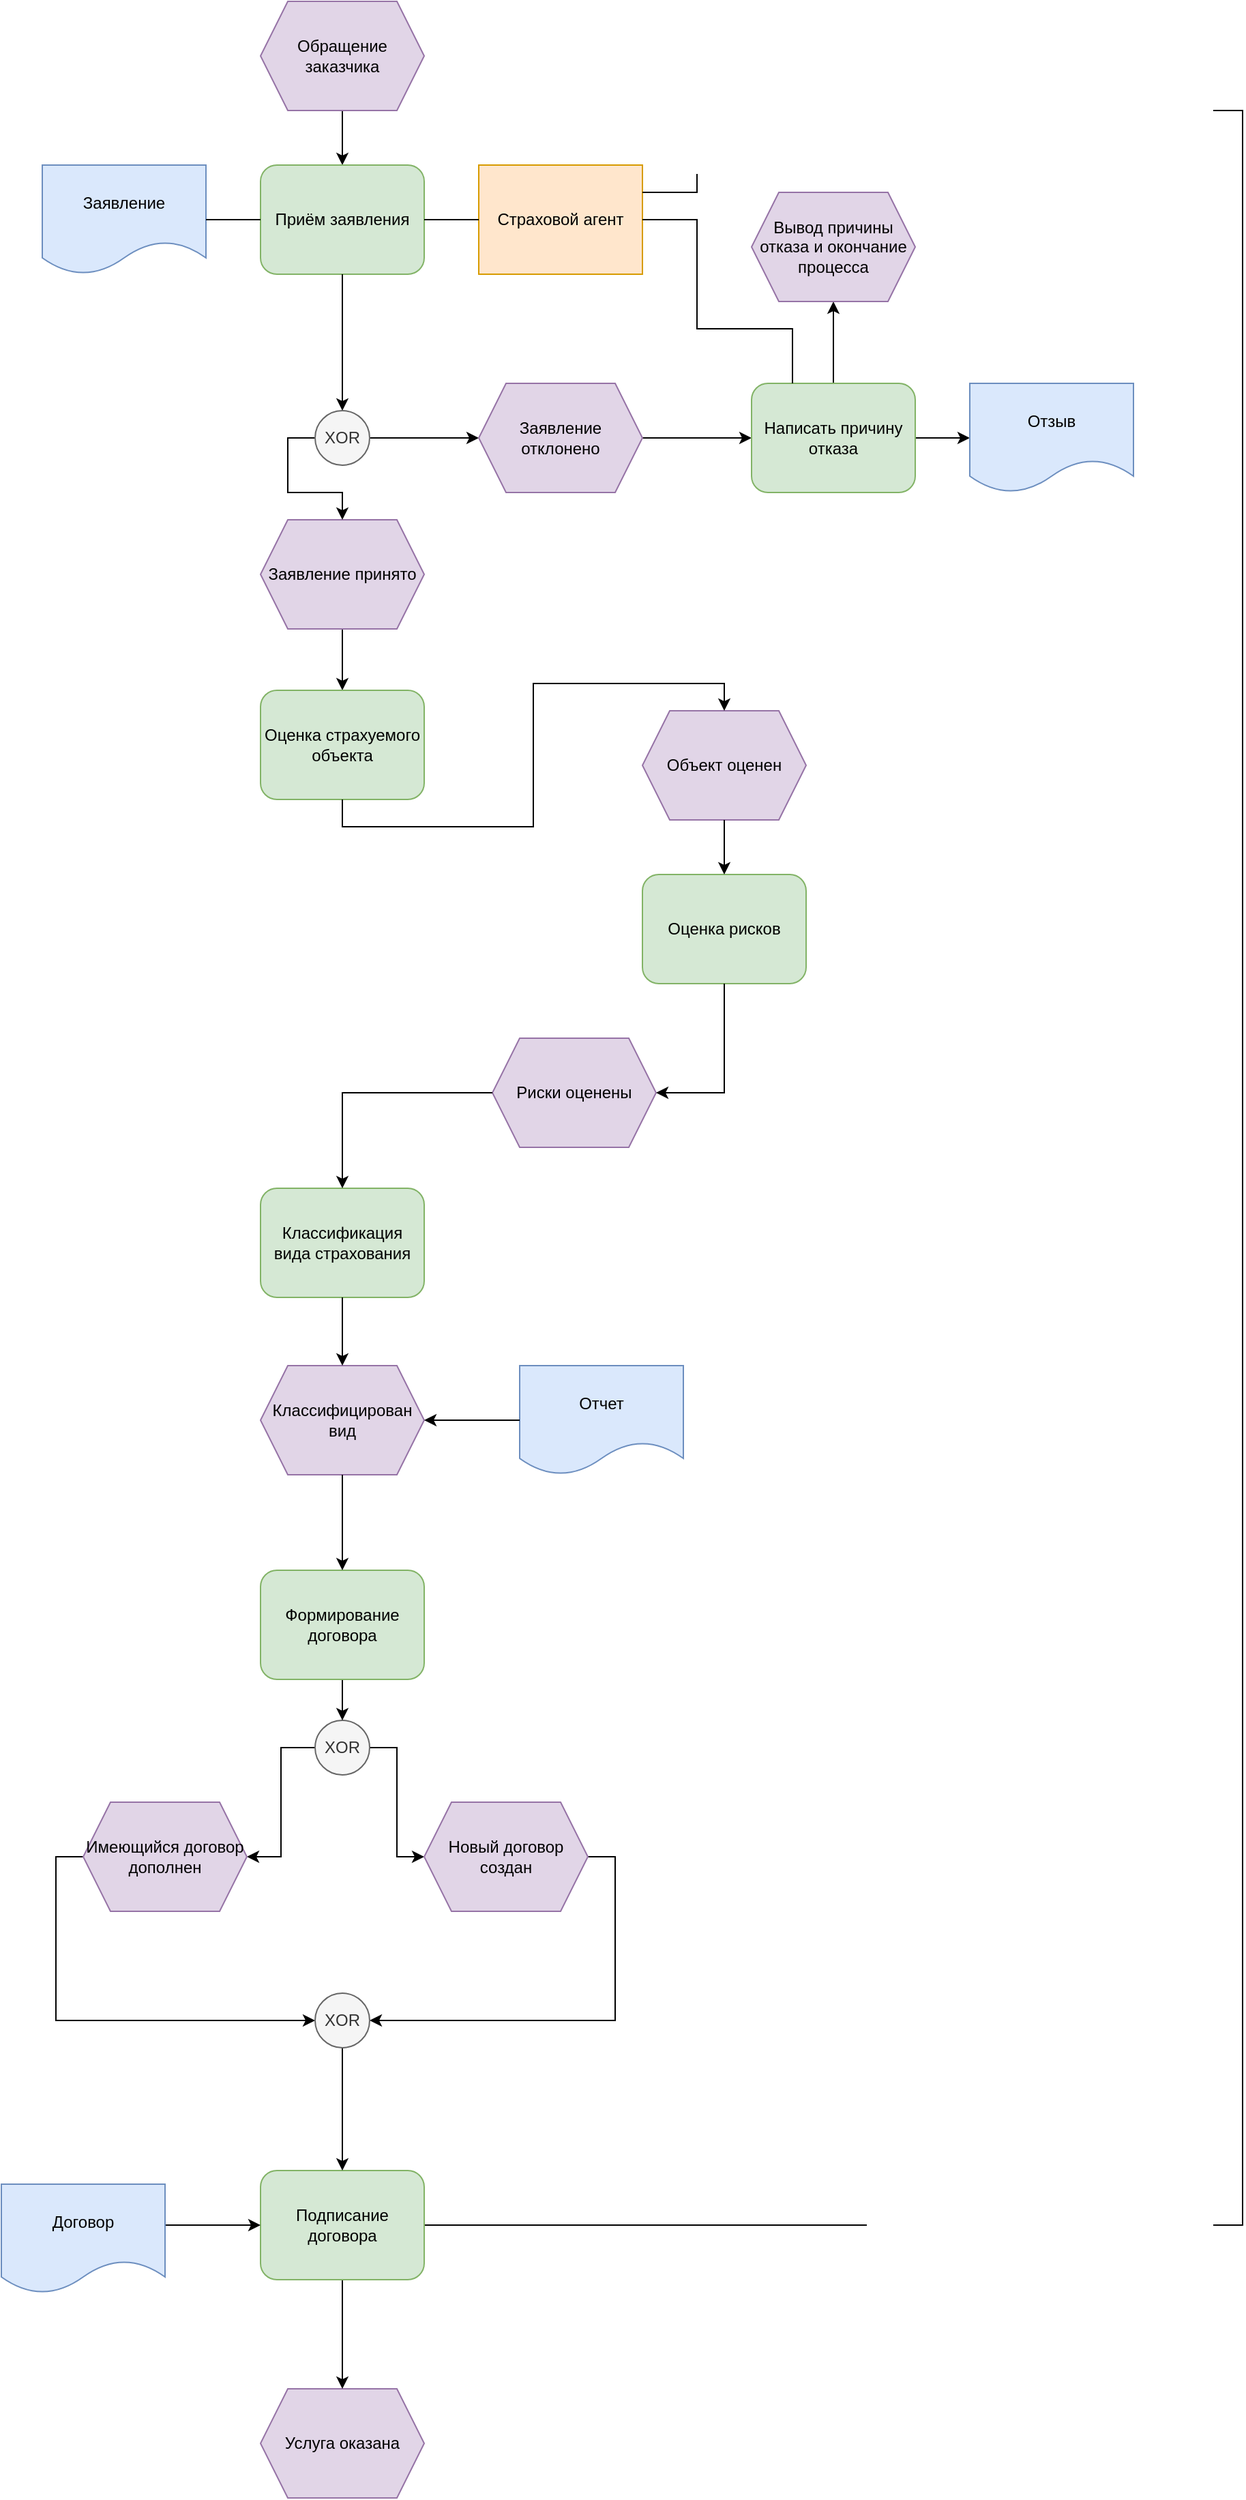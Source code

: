 <mxfile version="18.1.1" type="device"><diagram id="slk49y23ezD7N4QVil4c" name="Page-1"><mxGraphModel dx="1382" dy="764" grid="1" gridSize="10" guides="1" tooltips="1" connect="1" arrows="1" fold="1" page="1" pageScale="1" pageWidth="827" pageHeight="1169" math="0" shadow="0"><root><mxCell id="0"/><mxCell id="1" parent="0"/><mxCell id="g_u7jdzwh-Zp2Ckv1J5S-1" value="Страховой агент" style="rounded=0;whiteSpace=wrap;html=1;fillColor=#ffe6cc;strokeColor=#d79b00;" vertex="1" parent="1"><mxGeometry x="480" y="200" width="120" height="80" as="geometry"/></mxCell><mxCell id="g_u7jdzwh-Zp2Ckv1J5S-2" style="edgeStyle=orthogonalEdgeStyle;rounded=0;orthogonalLoop=1;jettySize=auto;html=1;exitX=0.5;exitY=1;exitDx=0;exitDy=0;entryX=0.5;entryY=0;entryDx=0;entryDy=0;" edge="1" parent="1" source="g_u7jdzwh-Zp2Ckv1J5S-3" target="g_u7jdzwh-Zp2Ckv1J5S-4"><mxGeometry relative="1" as="geometry"/></mxCell><mxCell id="g_u7jdzwh-Zp2Ckv1J5S-3" value="Обращение &lt;br&gt;заказчика" style="shape=hexagon;perimeter=hexagonPerimeter2;whiteSpace=wrap;html=1;fixedSize=1;fillColor=#e1d5e7;strokeColor=#9673a6;" vertex="1" parent="1"><mxGeometry x="320" y="80" width="120" height="80" as="geometry"/></mxCell><mxCell id="g_u7jdzwh-Zp2Ckv1J5S-4" value="Приём заявления" style="rounded=1;whiteSpace=wrap;html=1;fillColor=#d5e8d4;strokeColor=#82b366;" vertex="1" parent="1"><mxGeometry x="320" y="200" width="120" height="80" as="geometry"/></mxCell><mxCell id="g_u7jdzwh-Zp2Ckv1J5S-5" value="" style="endArrow=none;html=1;rounded=0;exitX=0;exitY=0.5;exitDx=0;exitDy=0;entryX=1;entryY=0.5;entryDx=0;entryDy=0;" edge="1" parent="1" source="g_u7jdzwh-Zp2Ckv1J5S-1" target="g_u7jdzwh-Zp2Ckv1J5S-4"><mxGeometry width="50" height="50" relative="1" as="geometry"><mxPoint x="320" y="380" as="sourcePoint"/><mxPoint x="440" y="240" as="targetPoint"/></mxGeometry></mxCell><mxCell id="g_u7jdzwh-Zp2Ckv1J5S-6" style="edgeStyle=orthogonalEdgeStyle;rounded=0;orthogonalLoop=1;jettySize=auto;html=1;exitX=0.5;exitY=1;exitDx=0;exitDy=0;entryX=0.5;entryY=0;entryDx=0;entryDy=0;" edge="1" parent="1" source="g_u7jdzwh-Zp2Ckv1J5S-4" target="g_u7jdzwh-Zp2Ckv1J5S-13"><mxGeometry relative="1" as="geometry"><mxPoint x="380" y="520.0" as="sourcePoint"/></mxGeometry></mxCell><mxCell id="g_u7jdzwh-Zp2Ckv1J5S-7" value="Заявление" style="shape=document;whiteSpace=wrap;html=1;boundedLbl=1;fillColor=#dae8fc;strokeColor=#6c8ebf;" vertex="1" parent="1"><mxGeometry x="160" y="200" width="120" height="80" as="geometry"/></mxCell><mxCell id="g_u7jdzwh-Zp2Ckv1J5S-8" value="" style="endArrow=none;html=1;rounded=0;entryX=0;entryY=0.5;entryDx=0;entryDy=0;exitX=1;exitY=0.5;exitDx=0;exitDy=0;" edge="1" parent="1" source="g_u7jdzwh-Zp2Ckv1J5S-7" target="g_u7jdzwh-Zp2Ckv1J5S-4"><mxGeometry width="50" height="50" relative="1" as="geometry"><mxPoint x="240" y="370" as="sourcePoint"/><mxPoint x="290" y="320" as="targetPoint"/></mxGeometry></mxCell><mxCell id="g_u7jdzwh-Zp2Ckv1J5S-9" value="" style="edgeStyle=orthogonalEdgeStyle;rounded=0;orthogonalLoop=1;jettySize=auto;html=1;entryX=0.5;entryY=0;entryDx=0;entryDy=0;" edge="1" parent="1" source="g_u7jdzwh-Zp2Ckv1J5S-10" target="g_u7jdzwh-Zp2Ckv1J5S-25"><mxGeometry relative="1" as="geometry"><mxPoint x="380" y="585.0" as="targetPoint"/></mxGeometry></mxCell><mxCell id="g_u7jdzwh-Zp2Ckv1J5S-10" value="Заявление принято" style="shape=hexagon;perimeter=hexagonPerimeter2;whiteSpace=wrap;html=1;fixedSize=1;fillColor=#e1d5e7;strokeColor=#9673a6;" vertex="1" parent="1"><mxGeometry x="320" y="460" width="120" height="80" as="geometry"/></mxCell><mxCell id="g_u7jdzwh-Zp2Ckv1J5S-11" style="edgeStyle=orthogonalEdgeStyle;rounded=0;orthogonalLoop=1;jettySize=auto;html=1;exitX=0;exitY=0.5;exitDx=0;exitDy=0;entryX=0.5;entryY=0;entryDx=0;entryDy=0;" edge="1" parent="1" source="g_u7jdzwh-Zp2Ckv1J5S-13" target="g_u7jdzwh-Zp2Ckv1J5S-10"><mxGeometry relative="1" as="geometry"/></mxCell><mxCell id="g_u7jdzwh-Zp2Ckv1J5S-12" style="edgeStyle=orthogonalEdgeStyle;rounded=0;orthogonalLoop=1;jettySize=auto;html=1;exitX=1;exitY=0.5;exitDx=0;exitDy=0;entryX=0;entryY=0.5;entryDx=0;entryDy=0;" edge="1" parent="1" source="g_u7jdzwh-Zp2Ckv1J5S-13" target="g_u7jdzwh-Zp2Ckv1J5S-15"><mxGeometry relative="1" as="geometry"><mxPoint x="500" y="590" as="targetPoint"/></mxGeometry></mxCell><mxCell id="g_u7jdzwh-Zp2Ckv1J5S-13" value="XOR" style="ellipse;whiteSpace=wrap;html=1;aspect=fixed;fillColor=#f5f5f5;fontColor=#333333;strokeColor=#666666;" vertex="1" parent="1"><mxGeometry x="360" y="380" width="40" height="40" as="geometry"/></mxCell><mxCell id="g_u7jdzwh-Zp2Ckv1J5S-14" style="edgeStyle=orthogonalEdgeStyle;rounded=0;orthogonalLoop=1;jettySize=auto;html=1;exitX=1;exitY=0.5;exitDx=0;exitDy=0;entryX=0;entryY=0.5;entryDx=0;entryDy=0;" edge="1" parent="1" source="g_u7jdzwh-Zp2Ckv1J5S-15" target="g_u7jdzwh-Zp2Ckv1J5S-18"><mxGeometry relative="1" as="geometry"/></mxCell><mxCell id="g_u7jdzwh-Zp2Ckv1J5S-15" value="Заявление отклонено" style="shape=hexagon;perimeter=hexagonPerimeter2;whiteSpace=wrap;html=1;fixedSize=1;fillColor=#e1d5e7;strokeColor=#9673a6;" vertex="1" parent="1"><mxGeometry x="480" y="360" width="120" height="80" as="geometry"/></mxCell><mxCell id="g_u7jdzwh-Zp2Ckv1J5S-16" style="edgeStyle=orthogonalEdgeStyle;rounded=0;orthogonalLoop=1;jettySize=auto;html=1;exitX=1;exitY=0.5;exitDx=0;exitDy=0;entryX=0;entryY=0.5;entryDx=0;entryDy=0;" edge="1" parent="1" source="g_u7jdzwh-Zp2Ckv1J5S-18" target="g_u7jdzwh-Zp2Ckv1J5S-19"><mxGeometry relative="1" as="geometry"><mxPoint x="827" y="590" as="targetPoint"/></mxGeometry></mxCell><mxCell id="g_u7jdzwh-Zp2Ckv1J5S-17" style="edgeStyle=orthogonalEdgeStyle;rounded=0;orthogonalLoop=1;jettySize=auto;html=1;exitX=0.5;exitY=0;exitDx=0;exitDy=0;entryX=0.5;entryY=1;entryDx=0;entryDy=0;" edge="1" parent="1" source="g_u7jdzwh-Zp2Ckv1J5S-18" target="g_u7jdzwh-Zp2Ckv1J5S-20"><mxGeometry relative="1" as="geometry"/></mxCell><mxCell id="g_u7jdzwh-Zp2Ckv1J5S-18" value="Написать причину отказа" style="rounded=1;whiteSpace=wrap;html=1;fillColor=#d5e8d4;strokeColor=#82b366;" vertex="1" parent="1"><mxGeometry x="680" y="360" width="120" height="80" as="geometry"/></mxCell><mxCell id="g_u7jdzwh-Zp2Ckv1J5S-19" value="Отзыв" style="shape=document;whiteSpace=wrap;html=1;boundedLbl=1;fillColor=#dae8fc;strokeColor=#6c8ebf;" vertex="1" parent="1"><mxGeometry x="840" y="360" width="120" height="80" as="geometry"/></mxCell><mxCell id="g_u7jdzwh-Zp2Ckv1J5S-20" value="&lt;span&gt;Вывод причины отказа и окончание&lt;/span&gt;&lt;br&gt;&lt;span&gt;процесса&lt;/span&gt;" style="shape=hexagon;perimeter=hexagonPerimeter2;whiteSpace=wrap;html=1;fixedSize=1;fillColor=#e1d5e7;strokeColor=#9673a6;" vertex="1" parent="1"><mxGeometry x="680" y="220" width="120" height="80" as="geometry"/></mxCell><mxCell id="g_u7jdzwh-Zp2Ckv1J5S-21" style="edgeStyle=orthogonalEdgeStyle;rounded=0;orthogonalLoop=1;jettySize=auto;html=1;exitX=1;exitY=0.5;exitDx=0;exitDy=0;entryX=0;entryY=0.5;entryDx=0;entryDy=0;" edge="1" parent="1" source="g_u7jdzwh-Zp2Ckv1J5S-23" target="g_u7jdzwh-Zp2Ckv1J5S-37"><mxGeometry relative="1" as="geometry"><mxPoint x="430" y="1440" as="targetPoint"/></mxGeometry></mxCell><mxCell id="g_u7jdzwh-Zp2Ckv1J5S-22" style="edgeStyle=orthogonalEdgeStyle;rounded=0;orthogonalLoop=1;jettySize=auto;html=1;exitX=0;exitY=0.5;exitDx=0;exitDy=0;entryX=1;entryY=0.5;entryDx=0;entryDy=0;" edge="1" parent="1" source="g_u7jdzwh-Zp2Ckv1J5S-23" target="g_u7jdzwh-Zp2Ckv1J5S-35"><mxGeometry relative="1" as="geometry"/></mxCell><mxCell id="g_u7jdzwh-Zp2Ckv1J5S-23" value="XOR" style="ellipse;whiteSpace=wrap;html=1;aspect=fixed;fillColor=#f5f5f5;fontColor=#333333;strokeColor=#666666;" vertex="1" parent="1"><mxGeometry x="360" y="1340" width="40" height="40" as="geometry"/></mxCell><mxCell id="g_u7jdzwh-Zp2Ckv1J5S-24" value="" style="endArrow=none;html=1;rounded=0;exitX=0.25;exitY=0;exitDx=0;exitDy=0;entryX=1;entryY=0.5;entryDx=0;entryDy=0;" edge="1" parent="1" source="g_u7jdzwh-Zp2Ckv1J5S-18" target="g_u7jdzwh-Zp2Ckv1J5S-1"><mxGeometry width="50" height="50" relative="1" as="geometry"><mxPoint x="490" y="250" as="sourcePoint"/><mxPoint x="450" y="250" as="targetPoint"/><Array as="points"><mxPoint x="710" y="320"/><mxPoint x="640" y="320"/><mxPoint x="640" y="240"/></Array></mxGeometry></mxCell><mxCell id="g_u7jdzwh-Zp2Ckv1J5S-25" value="Оценка страхуемого объекта" style="rounded=1;whiteSpace=wrap;html=1;fillColor=#d5e8d4;strokeColor=#82b366;" vertex="1" parent="1"><mxGeometry x="320" y="585" width="120" height="80" as="geometry"/></mxCell><mxCell id="g_u7jdzwh-Zp2Ckv1J5S-26" value="Объект оценен" style="shape=hexagon;perimeter=hexagonPerimeter2;whiteSpace=wrap;html=1;fixedSize=1;fillColor=#e1d5e7;strokeColor=#9673a6;" vertex="1" parent="1"><mxGeometry x="600" y="600" width="120" height="80" as="geometry"/></mxCell><mxCell id="g_u7jdzwh-Zp2Ckv1J5S-27" value="Оценка рисков" style="rounded=1;whiteSpace=wrap;html=1;fillColor=#d5e8d4;strokeColor=#82b366;" vertex="1" parent="1"><mxGeometry x="600" y="720" width="120" height="80" as="geometry"/></mxCell><mxCell id="g_u7jdzwh-Zp2Ckv1J5S-28" value="Риски оценены" style="shape=hexagon;perimeter=hexagonPerimeter2;whiteSpace=wrap;html=1;fixedSize=1;fillColor=#e1d5e7;strokeColor=#9673a6;" vertex="1" parent="1"><mxGeometry x="490" y="840" width="120" height="80" as="geometry"/></mxCell><mxCell id="g_u7jdzwh-Zp2Ckv1J5S-29" value="Классификация вида страхования" style="rounded=1;whiteSpace=wrap;html=1;fillColor=#d5e8d4;strokeColor=#82b366;" vertex="1" parent="1"><mxGeometry x="320" y="950" width="120" height="80" as="geometry"/></mxCell><mxCell id="g_u7jdzwh-Zp2Ckv1J5S-30" value="Классифицирован вид" style="shape=hexagon;perimeter=hexagonPerimeter2;whiteSpace=wrap;html=1;fixedSize=1;fillColor=#e1d5e7;strokeColor=#9673a6;" vertex="1" parent="1"><mxGeometry x="320" y="1080" width="120" height="80" as="geometry"/></mxCell><mxCell id="g_u7jdzwh-Zp2Ckv1J5S-31" value="Отчет" style="shape=document;whiteSpace=wrap;html=1;boundedLbl=1;fillColor=#dae8fc;strokeColor=#6c8ebf;" vertex="1" parent="1"><mxGeometry x="510" y="1080" width="120" height="80" as="geometry"/></mxCell><mxCell id="g_u7jdzwh-Zp2Ckv1J5S-32" style="edgeStyle=orthogonalEdgeStyle;rounded=0;orthogonalLoop=1;jettySize=auto;html=1;exitX=0.5;exitY=1;exitDx=0;exitDy=0;entryX=0.5;entryY=0;entryDx=0;entryDy=0;" edge="1" parent="1" source="g_u7jdzwh-Zp2Ckv1J5S-33" target="g_u7jdzwh-Zp2Ckv1J5S-23"><mxGeometry relative="1" as="geometry"/></mxCell><mxCell id="g_u7jdzwh-Zp2Ckv1J5S-33" value="Формирование договора" style="rounded=1;whiteSpace=wrap;html=1;fillColor=#d5e8d4;strokeColor=#82b366;" vertex="1" parent="1"><mxGeometry x="320" y="1230" width="120" height="80" as="geometry"/></mxCell><mxCell id="g_u7jdzwh-Zp2Ckv1J5S-34" style="edgeStyle=orthogonalEdgeStyle;rounded=0;orthogonalLoop=1;jettySize=auto;html=1;exitX=0;exitY=0.5;exitDx=0;exitDy=0;entryX=0;entryY=0.5;entryDx=0;entryDy=0;" edge="1" parent="1" source="g_u7jdzwh-Zp2Ckv1J5S-35" target="g_u7jdzwh-Zp2Ckv1J5S-54"><mxGeometry relative="1" as="geometry"/></mxCell><mxCell id="g_u7jdzwh-Zp2Ckv1J5S-35" value="Имеющийся договор дополнен" style="shape=hexagon;perimeter=hexagonPerimeter2;whiteSpace=wrap;html=1;fixedSize=1;fillColor=#e1d5e7;strokeColor=#9673a6;" vertex="1" parent="1"><mxGeometry x="190" y="1400" width="120" height="80" as="geometry"/></mxCell><mxCell id="g_u7jdzwh-Zp2Ckv1J5S-36" style="edgeStyle=orthogonalEdgeStyle;rounded=0;orthogonalLoop=1;jettySize=auto;html=1;exitX=1;exitY=0.5;exitDx=0;exitDy=0;entryX=1;entryY=0.5;entryDx=0;entryDy=0;" edge="1" parent="1" source="g_u7jdzwh-Zp2Ckv1J5S-37" target="g_u7jdzwh-Zp2Ckv1J5S-54"><mxGeometry relative="1" as="geometry"><mxPoint x="500" y="1570" as="targetPoint"/></mxGeometry></mxCell><mxCell id="g_u7jdzwh-Zp2Ckv1J5S-37" value="Новый договор создан" style="shape=hexagon;perimeter=hexagonPerimeter2;whiteSpace=wrap;html=1;fixedSize=1;fillColor=#e1d5e7;strokeColor=#9673a6;" vertex="1" parent="1"><mxGeometry x="440" y="1400" width="120" height="80" as="geometry"/></mxCell><mxCell id="g_u7jdzwh-Zp2Ckv1J5S-40" value="" style="endArrow=none;html=1;rounded=0;entryX=1;entryY=0.25;entryDx=0;entryDy=0;exitX=1;exitY=0.5;exitDx=0;exitDy=0;" edge="1" parent="1" source="g_u7jdzwh-Zp2Ckv1J5S-43" target="g_u7jdzwh-Zp2Ckv1J5S-1"><mxGeometry width="50" height="50" relative="1" as="geometry"><mxPoint x="1040" y="1360" as="sourcePoint"/><mxPoint x="450" y="250" as="targetPoint"/><Array as="points"><mxPoint x="590" y="1710"/><mxPoint x="870" y="1710"/><mxPoint x="1040" y="1710"/><mxPoint x="1040" y="1270"/><mxPoint x="1040" y="160"/><mxPoint x="640" y="160"/><mxPoint x="640" y="220"/></Array></mxGeometry></mxCell><mxCell id="g_u7jdzwh-Zp2Ckv1J5S-41" value="Услуга оказана" style="shape=hexagon;perimeter=hexagonPerimeter2;whiteSpace=wrap;html=1;fixedSize=1;fillColor=#e1d5e7;strokeColor=#9673a6;" vertex="1" parent="1"><mxGeometry x="320" y="1830" width="120" height="80" as="geometry"/></mxCell><mxCell id="g_u7jdzwh-Zp2Ckv1J5S-42" style="edgeStyle=orthogonalEdgeStyle;rounded=0;orthogonalLoop=1;jettySize=auto;html=1;exitX=0.5;exitY=1;exitDx=0;exitDy=0;entryX=0.5;entryY=0;entryDx=0;entryDy=0;" edge="1" parent="1" source="g_u7jdzwh-Zp2Ckv1J5S-43" target="g_u7jdzwh-Zp2Ckv1J5S-41"><mxGeometry relative="1" as="geometry"/></mxCell><mxCell id="g_u7jdzwh-Zp2Ckv1J5S-43" value="Подписание договора" style="rounded=1;whiteSpace=wrap;html=1;fillColor=#d5e8d4;strokeColor=#82b366;" vertex="1" parent="1"><mxGeometry x="320" y="1670" width="120" height="80" as="geometry"/></mxCell><mxCell id="g_u7jdzwh-Zp2Ckv1J5S-44" style="edgeStyle=orthogonalEdgeStyle;rounded=0;orthogonalLoop=1;jettySize=auto;html=1;exitX=1;exitY=0.375;exitDx=0;exitDy=0;entryX=0;entryY=0.5;entryDx=0;entryDy=0;exitPerimeter=0;" edge="1" parent="1" source="g_u7jdzwh-Zp2Ckv1J5S-45" target="g_u7jdzwh-Zp2Ckv1J5S-43"><mxGeometry relative="1" as="geometry"/></mxCell><mxCell id="g_u7jdzwh-Zp2Ckv1J5S-45" value="Договор" style="shape=document;whiteSpace=wrap;html=1;boundedLbl=1;fillColor=#dae8fc;strokeColor=#6c8ebf;" vertex="1" parent="1"><mxGeometry x="130" y="1680" width="120" height="80" as="geometry"/></mxCell><mxCell id="g_u7jdzwh-Zp2Ckv1J5S-46" style="edgeStyle=orthogonalEdgeStyle;rounded=0;orthogonalLoop=1;jettySize=auto;html=1;exitX=0.5;exitY=1;exitDx=0;exitDy=0;entryX=0.5;entryY=0;entryDx=0;entryDy=0;" edge="1" parent="1" source="g_u7jdzwh-Zp2Ckv1J5S-25" target="g_u7jdzwh-Zp2Ckv1J5S-26"><mxGeometry relative="1" as="geometry"><mxPoint x="250" y="1430" as="sourcePoint"/><mxPoint x="250" y="1480" as="targetPoint"/></mxGeometry></mxCell><mxCell id="g_u7jdzwh-Zp2Ckv1J5S-47" value="" style="edgeStyle=orthogonalEdgeStyle;rounded=0;orthogonalLoop=1;jettySize=auto;html=1;exitX=0.5;exitY=1;exitDx=0;exitDy=0;entryX=0.5;entryY=0;entryDx=0;entryDy=0;" edge="1" parent="1" source="g_u7jdzwh-Zp2Ckv1J5S-26" target="g_u7jdzwh-Zp2Ckv1J5S-27"><mxGeometry relative="1" as="geometry"><mxPoint x="250" y="1290" as="sourcePoint"/><mxPoint x="460" y="810" as="targetPoint"/></mxGeometry></mxCell><mxCell id="g_u7jdzwh-Zp2Ckv1J5S-48" value="" style="edgeStyle=orthogonalEdgeStyle;rounded=0;orthogonalLoop=1;jettySize=auto;html=1;exitX=0.5;exitY=1;exitDx=0;exitDy=0;entryX=1;entryY=0.5;entryDx=0;entryDy=0;" edge="1" parent="1" source="g_u7jdzwh-Zp2Ckv1J5S-27" target="g_u7jdzwh-Zp2Ckv1J5S-28"><mxGeometry relative="1" as="geometry"><mxPoint x="670" y="690.0" as="sourcePoint"/><mxPoint x="670" y="730.0" as="targetPoint"/><Array as="points"><mxPoint x="660" y="880"/></Array></mxGeometry></mxCell><mxCell id="g_u7jdzwh-Zp2Ckv1J5S-49" value="" style="edgeStyle=orthogonalEdgeStyle;rounded=0;orthogonalLoop=1;jettySize=auto;html=1;exitX=0;exitY=0.5;exitDx=0;exitDy=0;entryX=0.5;entryY=0;entryDx=0;entryDy=0;" edge="1" parent="1" source="g_u7jdzwh-Zp2Ckv1J5S-28" target="g_u7jdzwh-Zp2Ckv1J5S-29"><mxGeometry relative="1" as="geometry"><mxPoint x="670" y="810.0" as="sourcePoint"/><mxPoint x="620" y="890.0" as="targetPoint"/><Array as="points"><mxPoint x="380" y="880"/></Array></mxGeometry></mxCell><mxCell id="g_u7jdzwh-Zp2Ckv1J5S-50" style="edgeStyle=orthogonalEdgeStyle;rounded=0;orthogonalLoop=1;jettySize=auto;html=1;exitX=0.5;exitY=1;exitDx=0;exitDy=0;entryX=0.5;entryY=0;entryDx=0;entryDy=0;" edge="1" parent="1" source="g_u7jdzwh-Zp2Ckv1J5S-29" target="g_u7jdzwh-Zp2Ckv1J5S-30"><mxGeometry relative="1" as="geometry"><mxPoint x="130" y="990" as="sourcePoint"/><mxPoint x="130" y="1030" as="targetPoint"/></mxGeometry></mxCell><mxCell id="g_u7jdzwh-Zp2Ckv1J5S-51" style="edgeStyle=orthogonalEdgeStyle;rounded=0;orthogonalLoop=1;jettySize=auto;html=1;exitX=0;exitY=0.5;exitDx=0;exitDy=0;entryX=1;entryY=0.5;entryDx=0;entryDy=0;" edge="1" parent="1" source="g_u7jdzwh-Zp2Ckv1J5S-31" target="g_u7jdzwh-Zp2Ckv1J5S-30"><mxGeometry relative="1" as="geometry"><mxPoint x="140" y="1000" as="sourcePoint"/><mxPoint x="140" y="1040" as="targetPoint"/></mxGeometry></mxCell><mxCell id="g_u7jdzwh-Zp2Ckv1J5S-52" style="edgeStyle=orthogonalEdgeStyle;rounded=0;orthogonalLoop=1;jettySize=auto;html=1;exitX=0.5;exitY=1;exitDx=0;exitDy=0;entryX=0.5;entryY=0;entryDx=0;entryDy=0;" edge="1" parent="1" source="g_u7jdzwh-Zp2Ckv1J5S-30" target="g_u7jdzwh-Zp2Ckv1J5S-33"><mxGeometry relative="1" as="geometry"><mxPoint x="150" y="1010" as="sourcePoint"/><mxPoint x="150" y="1050" as="targetPoint"/></mxGeometry></mxCell><mxCell id="g_u7jdzwh-Zp2Ckv1J5S-53" style="edgeStyle=orthogonalEdgeStyle;rounded=0;orthogonalLoop=1;jettySize=auto;html=1;exitX=0.5;exitY=1;exitDx=0;exitDy=0;entryX=0.5;entryY=0;entryDx=0;entryDy=0;" edge="1" parent="1" source="g_u7jdzwh-Zp2Ckv1J5S-54" target="g_u7jdzwh-Zp2Ckv1J5S-43"><mxGeometry relative="1" as="geometry"><mxPoint x="360" y="1870" as="targetPoint"/></mxGeometry></mxCell><mxCell id="g_u7jdzwh-Zp2Ckv1J5S-54" value="XOR" style="ellipse;whiteSpace=wrap;html=1;aspect=fixed;fillColor=#f5f5f5;fontColor=#333333;strokeColor=#666666;" vertex="1" parent="1"><mxGeometry x="360" y="1540" width="40" height="40" as="geometry"/></mxCell></root></mxGraphModel></diagram></mxfile>